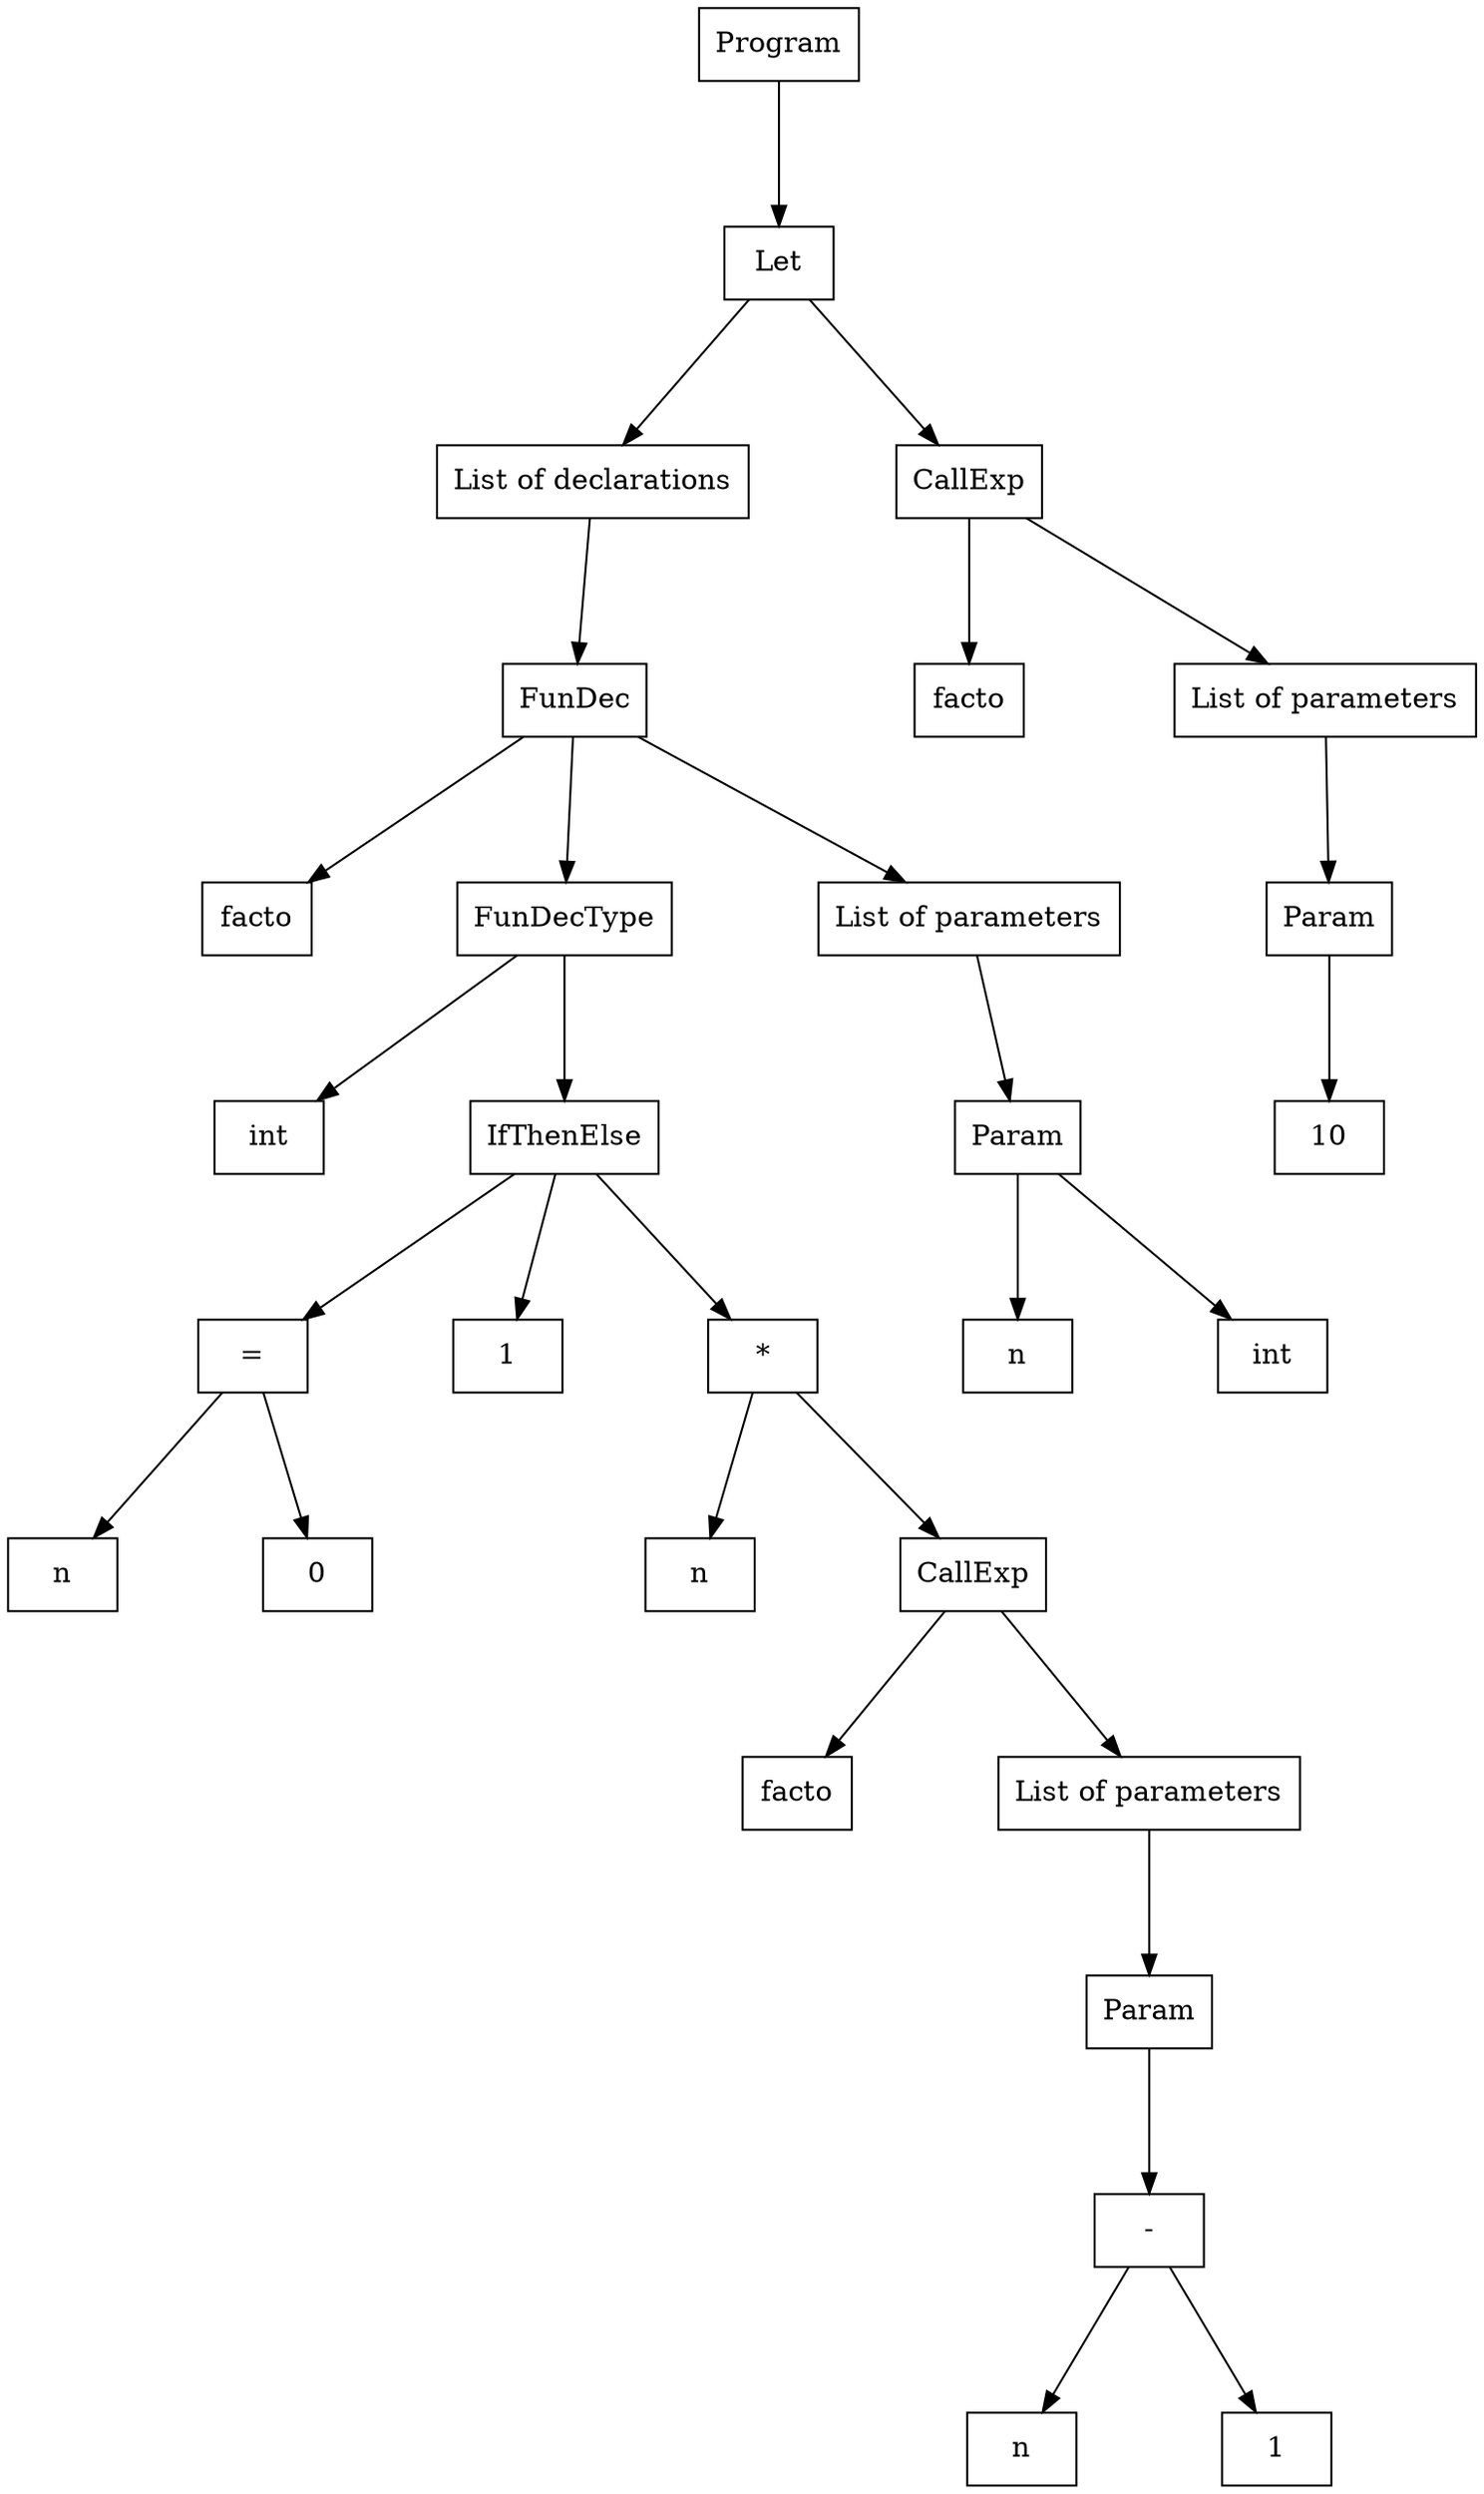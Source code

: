 digraph "ast"{

	nodesep=1;
	ranksep=1;

	N1 [label="Let", shape="box"];
	N2 [label="List of declarations", shape="box"];
	N3 [label="FunDec", shape="box"];
	N4 [label="facto", shape="box"];
	N5 [label="FunDecType", shape="box"];
	N6 [label="int", shape="box"];
	N7 [label="IfThenElse", shape="box"];
	N8 [label="=", shape="box"];
	N9 [label="n", shape="box"];
	N10 [label="0", shape="box"];
	N11 [label="1", shape="box"];
	N12 [label="*", shape="box"];
	N13 [label="n", shape="box"];
	N14 [label="CallExp", shape="box"];
	N15 [label="facto", shape="box"];
	N16 [label="List of parameters", shape="box"];
	N17 [label="-", shape="box"];
	N18 [label="n", shape="box"];
	N19 [label="1", shape="box"];
	N20 [label="Param", shape="box"];
	N21 [label="List of parameters", shape="box"];
	N22 [label="n", shape="box"];
	N23 [label="int", shape="box"];
	N24 [label="Param", shape="box"];
	N25 [label="CallExp", shape="box"];
	N26 [label="facto", shape="box"];
	N27 [label="List of parameters", shape="box"];
	N28 [label="10", shape="box"];
	N29 [label="Param", shape="box"];
	N0 [label="Program", shape="box"];

	N1 -> N2; 
	N8 -> N9; 
	N8 -> N10; 
	N14 -> N15; 
	N17 -> N18; 
	N17 -> N19; 
	N20 -> N17; 
	N16 -> N20; 
	N14 -> N16; 
	N12 -> N13; 
	N12 -> N14; 
	N7 -> N8; 
	N7 -> N11; 
	N7 -> N12; 
	N5 -> N6; 
	N5 -> N7; 
	N24 -> N22; 
	N24 -> N23; 
	N21 -> N24; 
	N3 -> N4; 
	N3 -> N5; 
	N3 -> N21; 
	N2 -> N3; 
	N25 -> N26; 
	N29 -> N28; 
	N27 -> N29; 
	N25 -> N27; 
	N1 -> N25; 
	N0 -> N1; 
}